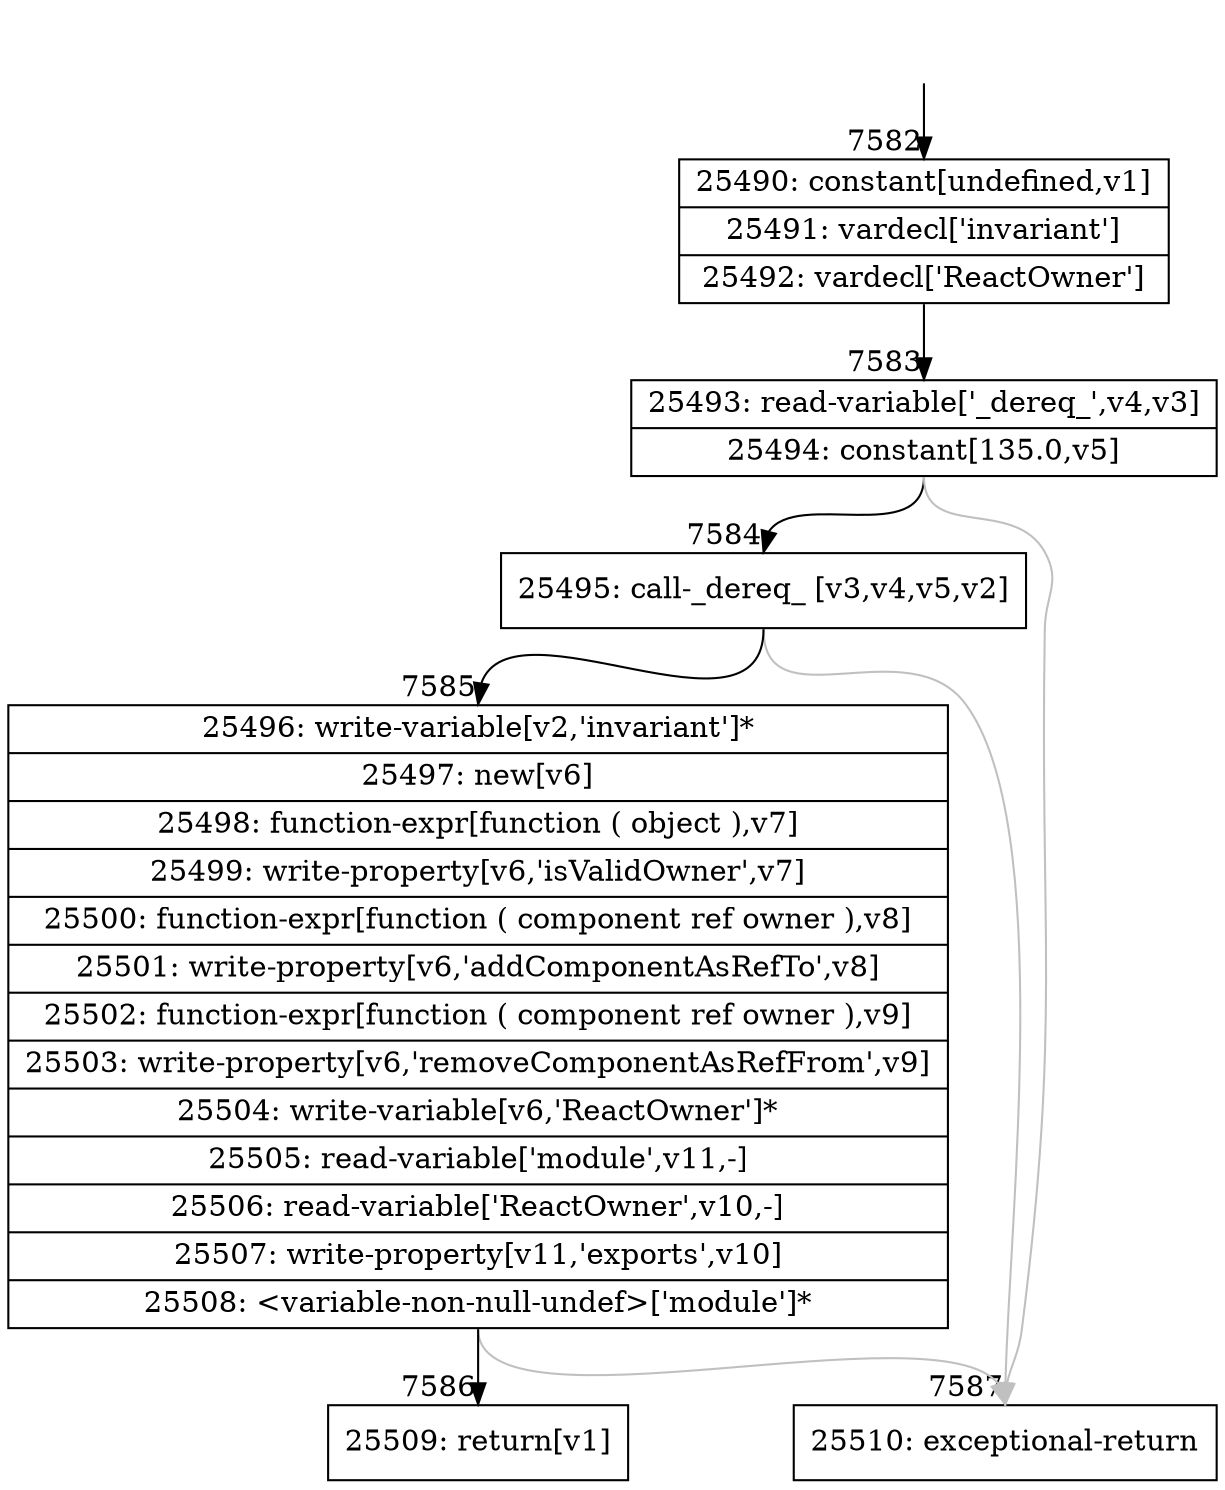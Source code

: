 digraph {
rankdir="TD"
BB_entry526[shape=none,label=""];
BB_entry526 -> BB7582 [tailport=s, headport=n, headlabel="    7582"]
BB7582 [shape=record label="{25490: constant[undefined,v1]|25491: vardecl['invariant']|25492: vardecl['ReactOwner']}" ] 
BB7582 -> BB7583 [tailport=s, headport=n, headlabel="      7583"]
BB7583 [shape=record label="{25493: read-variable['_dereq_',v4,v3]|25494: constant[135.0,v5]}" ] 
BB7583 -> BB7584 [tailport=s, headport=n, headlabel="      7584"]
BB7583 -> BB7587 [tailport=s, headport=n, color=gray, headlabel="      7587"]
BB7584 [shape=record label="{25495: call-_dereq_ [v3,v4,v5,v2]}" ] 
BB7584 -> BB7585 [tailport=s, headport=n, headlabel="      7585"]
BB7584 -> BB7587 [tailport=s, headport=n, color=gray]
BB7585 [shape=record label="{25496: write-variable[v2,'invariant']*|25497: new[v6]|25498: function-expr[function ( object ),v7]|25499: write-property[v6,'isValidOwner',v7]|25500: function-expr[function ( component ref owner ),v8]|25501: write-property[v6,'addComponentAsRefTo',v8]|25502: function-expr[function ( component ref owner ),v9]|25503: write-property[v6,'removeComponentAsRefFrom',v9]|25504: write-variable[v6,'ReactOwner']*|25505: read-variable['module',v11,-]|25506: read-variable['ReactOwner',v10,-]|25507: write-property[v11,'exports',v10]|25508: \<variable-non-null-undef\>['module']*}" ] 
BB7585 -> BB7586 [tailport=s, headport=n, headlabel="      7586"]
BB7585 -> BB7587 [tailport=s, headport=n, color=gray]
BB7586 [shape=record label="{25509: return[v1]}" ] 
BB7587 [shape=record label="{25510: exceptional-return}" ] 
//#$~ 13355
}
